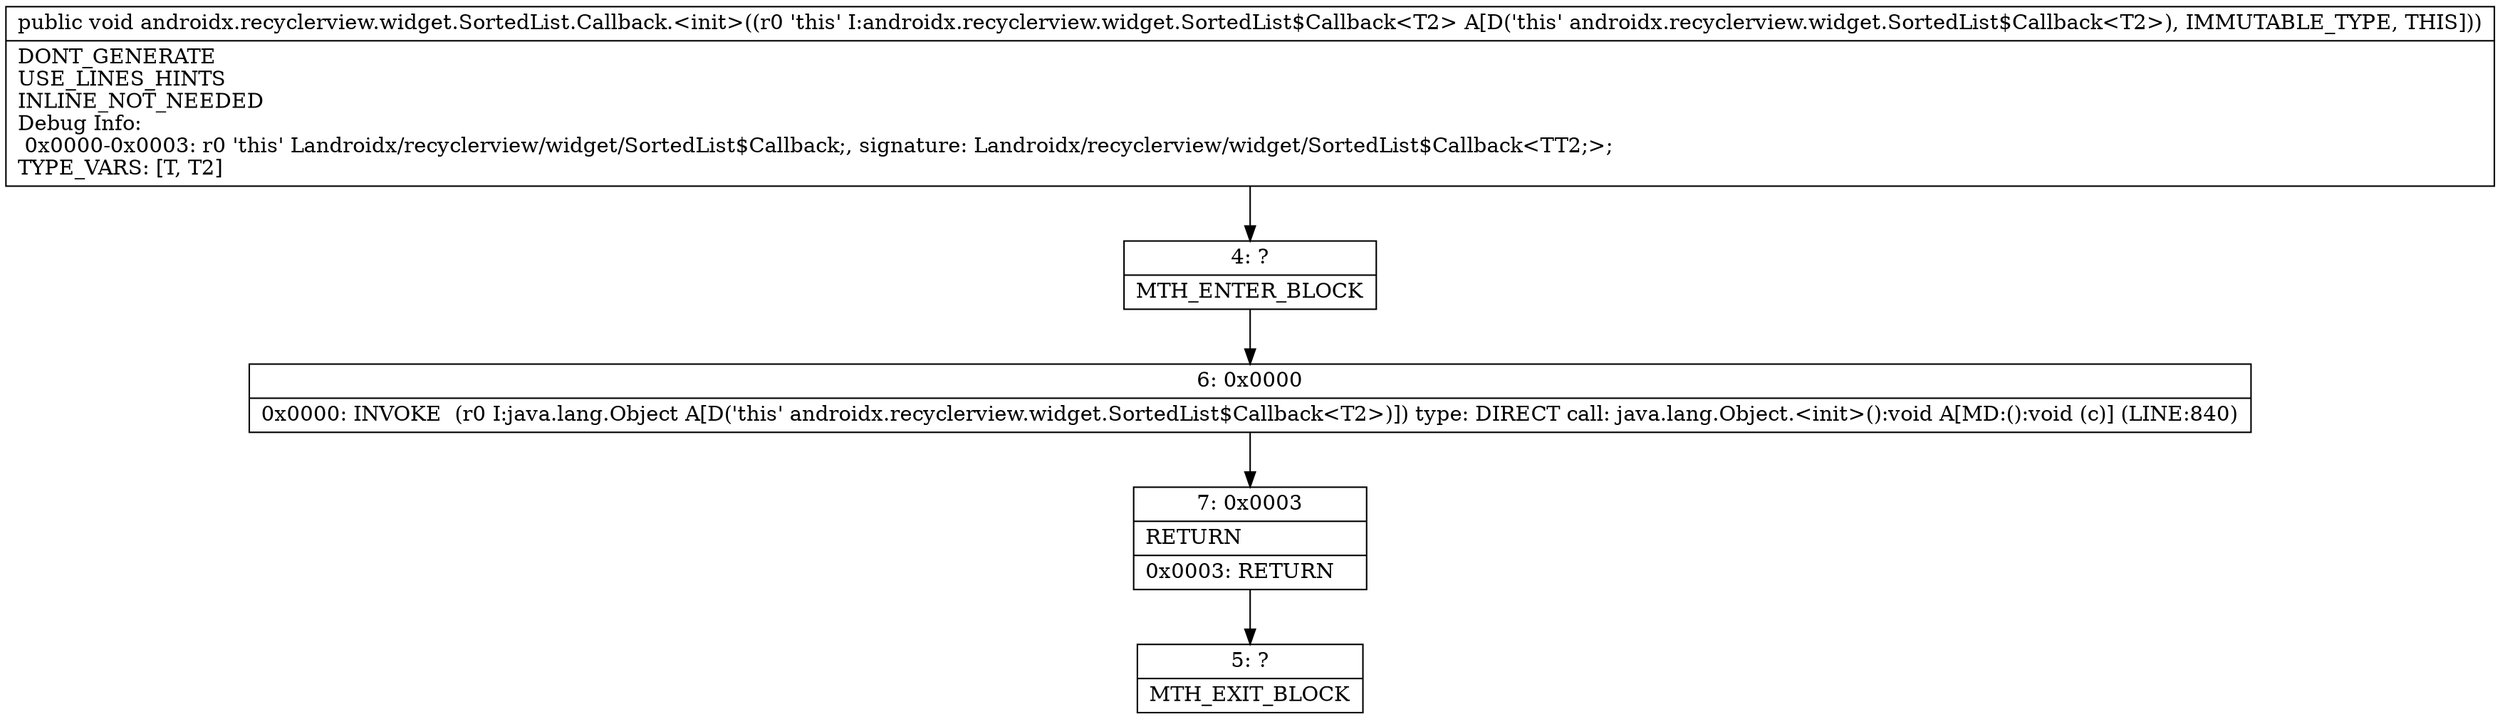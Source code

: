 digraph "CFG forandroidx.recyclerview.widget.SortedList.Callback.\<init\>()V" {
Node_4 [shape=record,label="{4\:\ ?|MTH_ENTER_BLOCK\l}"];
Node_6 [shape=record,label="{6\:\ 0x0000|0x0000: INVOKE  (r0 I:java.lang.Object A[D('this' androidx.recyclerview.widget.SortedList$Callback\<T2\>)]) type: DIRECT call: java.lang.Object.\<init\>():void A[MD:():void (c)] (LINE:840)\l}"];
Node_7 [shape=record,label="{7\:\ 0x0003|RETURN\l|0x0003: RETURN   \l}"];
Node_5 [shape=record,label="{5\:\ ?|MTH_EXIT_BLOCK\l}"];
MethodNode[shape=record,label="{public void androidx.recyclerview.widget.SortedList.Callback.\<init\>((r0 'this' I:androidx.recyclerview.widget.SortedList$Callback\<T2\> A[D('this' androidx.recyclerview.widget.SortedList$Callback\<T2\>), IMMUTABLE_TYPE, THIS]))  | DONT_GENERATE\lUSE_LINES_HINTS\lINLINE_NOT_NEEDED\lDebug Info:\l  0x0000\-0x0003: r0 'this' Landroidx\/recyclerview\/widget\/SortedList$Callback;, signature: Landroidx\/recyclerview\/widget\/SortedList$Callback\<TT2;\>;\lTYPE_VARS: [T, T2]\l}"];
MethodNode -> Node_4;Node_4 -> Node_6;
Node_6 -> Node_7;
Node_7 -> Node_5;
}

